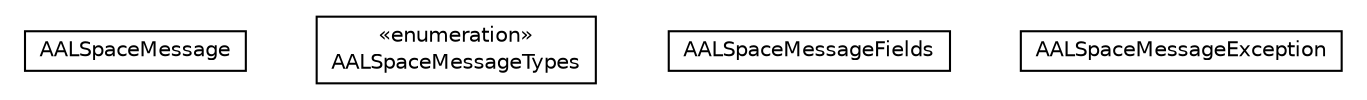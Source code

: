 #!/usr/local/bin/dot
#
# Class diagram 
# Generated by UMLGraph version R5_6-24-gf6e263 (http://www.umlgraph.org/)
#

digraph G {
	edge [fontname="Helvetica",fontsize=10,labelfontname="Helvetica",labelfontsize=10];
	node [fontname="Helvetica",fontsize=10,shape=plaintext];
	nodesep=0.25;
	ranksep=0.5;
	// org.universAAL.middleware.brokers.message.aalspace.AALSpaceMessage
	c22858 [label=<<table title="org.universAAL.middleware.brokers.message.aalspace.AALSpaceMessage" border="0" cellborder="1" cellspacing="0" cellpadding="2" port="p" href="./AALSpaceMessage.html">
		<tr><td><table border="0" cellspacing="0" cellpadding="1">
<tr><td align="center" balign="center"> AALSpaceMessage </td></tr>
		</table></td></tr>
		</table>>, URL="./AALSpaceMessage.html", fontname="Helvetica", fontcolor="black", fontsize=10.0];
	// org.universAAL.middleware.brokers.message.aalspace.AALSpaceMessage.AALSpaceMessageTypes
	c22859 [label=<<table title="org.universAAL.middleware.brokers.message.aalspace.AALSpaceMessage.AALSpaceMessageTypes" border="0" cellborder="1" cellspacing="0" cellpadding="2" port="p" href="./AALSpaceMessage.AALSpaceMessageTypes.html">
		<tr><td><table border="0" cellspacing="0" cellpadding="1">
<tr><td align="center" balign="center"> &#171;enumeration&#187; </td></tr>
<tr><td align="center" balign="center"> AALSpaceMessageTypes </td></tr>
		</table></td></tr>
		</table>>, URL="./AALSpaceMessage.AALSpaceMessageTypes.html", fontname="Helvetica", fontcolor="black", fontsize=10.0];
	// org.universAAL.middleware.brokers.message.aalspace.AALSpaceMessageFields
	c22860 [label=<<table title="org.universAAL.middleware.brokers.message.aalspace.AALSpaceMessageFields" border="0" cellborder="1" cellspacing="0" cellpadding="2" port="p" href="./AALSpaceMessageFields.html">
		<tr><td><table border="0" cellspacing="0" cellpadding="1">
<tr><td align="center" balign="center"> AALSpaceMessageFields </td></tr>
		</table></td></tr>
		</table>>, URL="./AALSpaceMessageFields.html", fontname="Helvetica", fontcolor="black", fontsize=10.0];
	// org.universAAL.middleware.brokers.message.aalspace.AALSpaceMessageException
	c22861 [label=<<table title="org.universAAL.middleware.brokers.message.aalspace.AALSpaceMessageException" border="0" cellborder="1" cellspacing="0" cellpadding="2" port="p" href="./AALSpaceMessageException.html">
		<tr><td><table border="0" cellspacing="0" cellpadding="1">
<tr><td align="center" balign="center"> AALSpaceMessageException </td></tr>
		</table></td></tr>
		</table>>, URL="./AALSpaceMessageException.html", fontname="Helvetica", fontcolor="black", fontsize=10.0];
}

